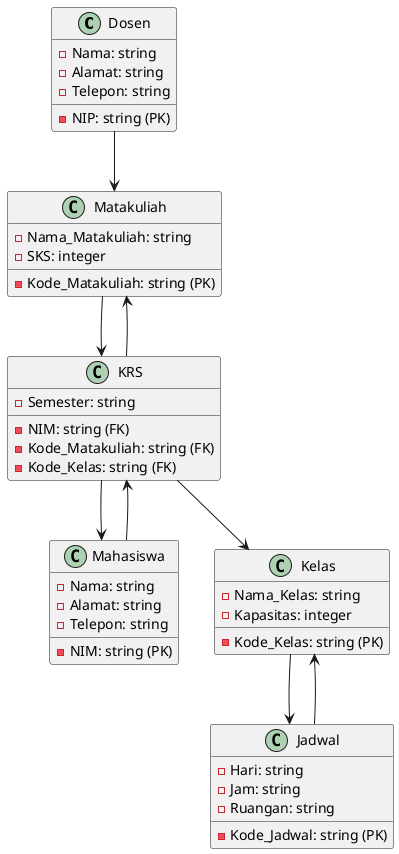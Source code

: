@startuml
class Dosen {
  - NIP: string (PK)
  - Nama: string
  - Alamat: string
  - Telepon: string
}

class Mahasiswa {
  - NIM: string (PK)
  - Nama: string
  - Alamat: string
  - Telepon: string
}

class Matakuliah {
  - Kode_Matakuliah: string (PK)
  - Nama_Matakuliah: string
  - SKS: integer
}

class Kelas {
  - Kode_Kelas: string (PK)
  - Nama_Kelas: string
  - Kapasitas: integer
}

class Jadwal {
  - Kode_Jadwal: string (PK)
  - Hari: string
  - Jam: string
  - Ruangan: string
}

class KRS {
  - NIM: string (FK)
  - Kode_Matakuliah: string (FK)
  - Kode_Kelas: string (FK)
  - Semester: string
}

Dosen --> Matakuliah
Matakuliah --> KRS
Mahasiswa --> KRS
KRS --> Mahasiswa
KRS --> Matakuliah
KRS --> Kelas
Kelas --> Jadwal
Jadwal --> Kelas
@enduml